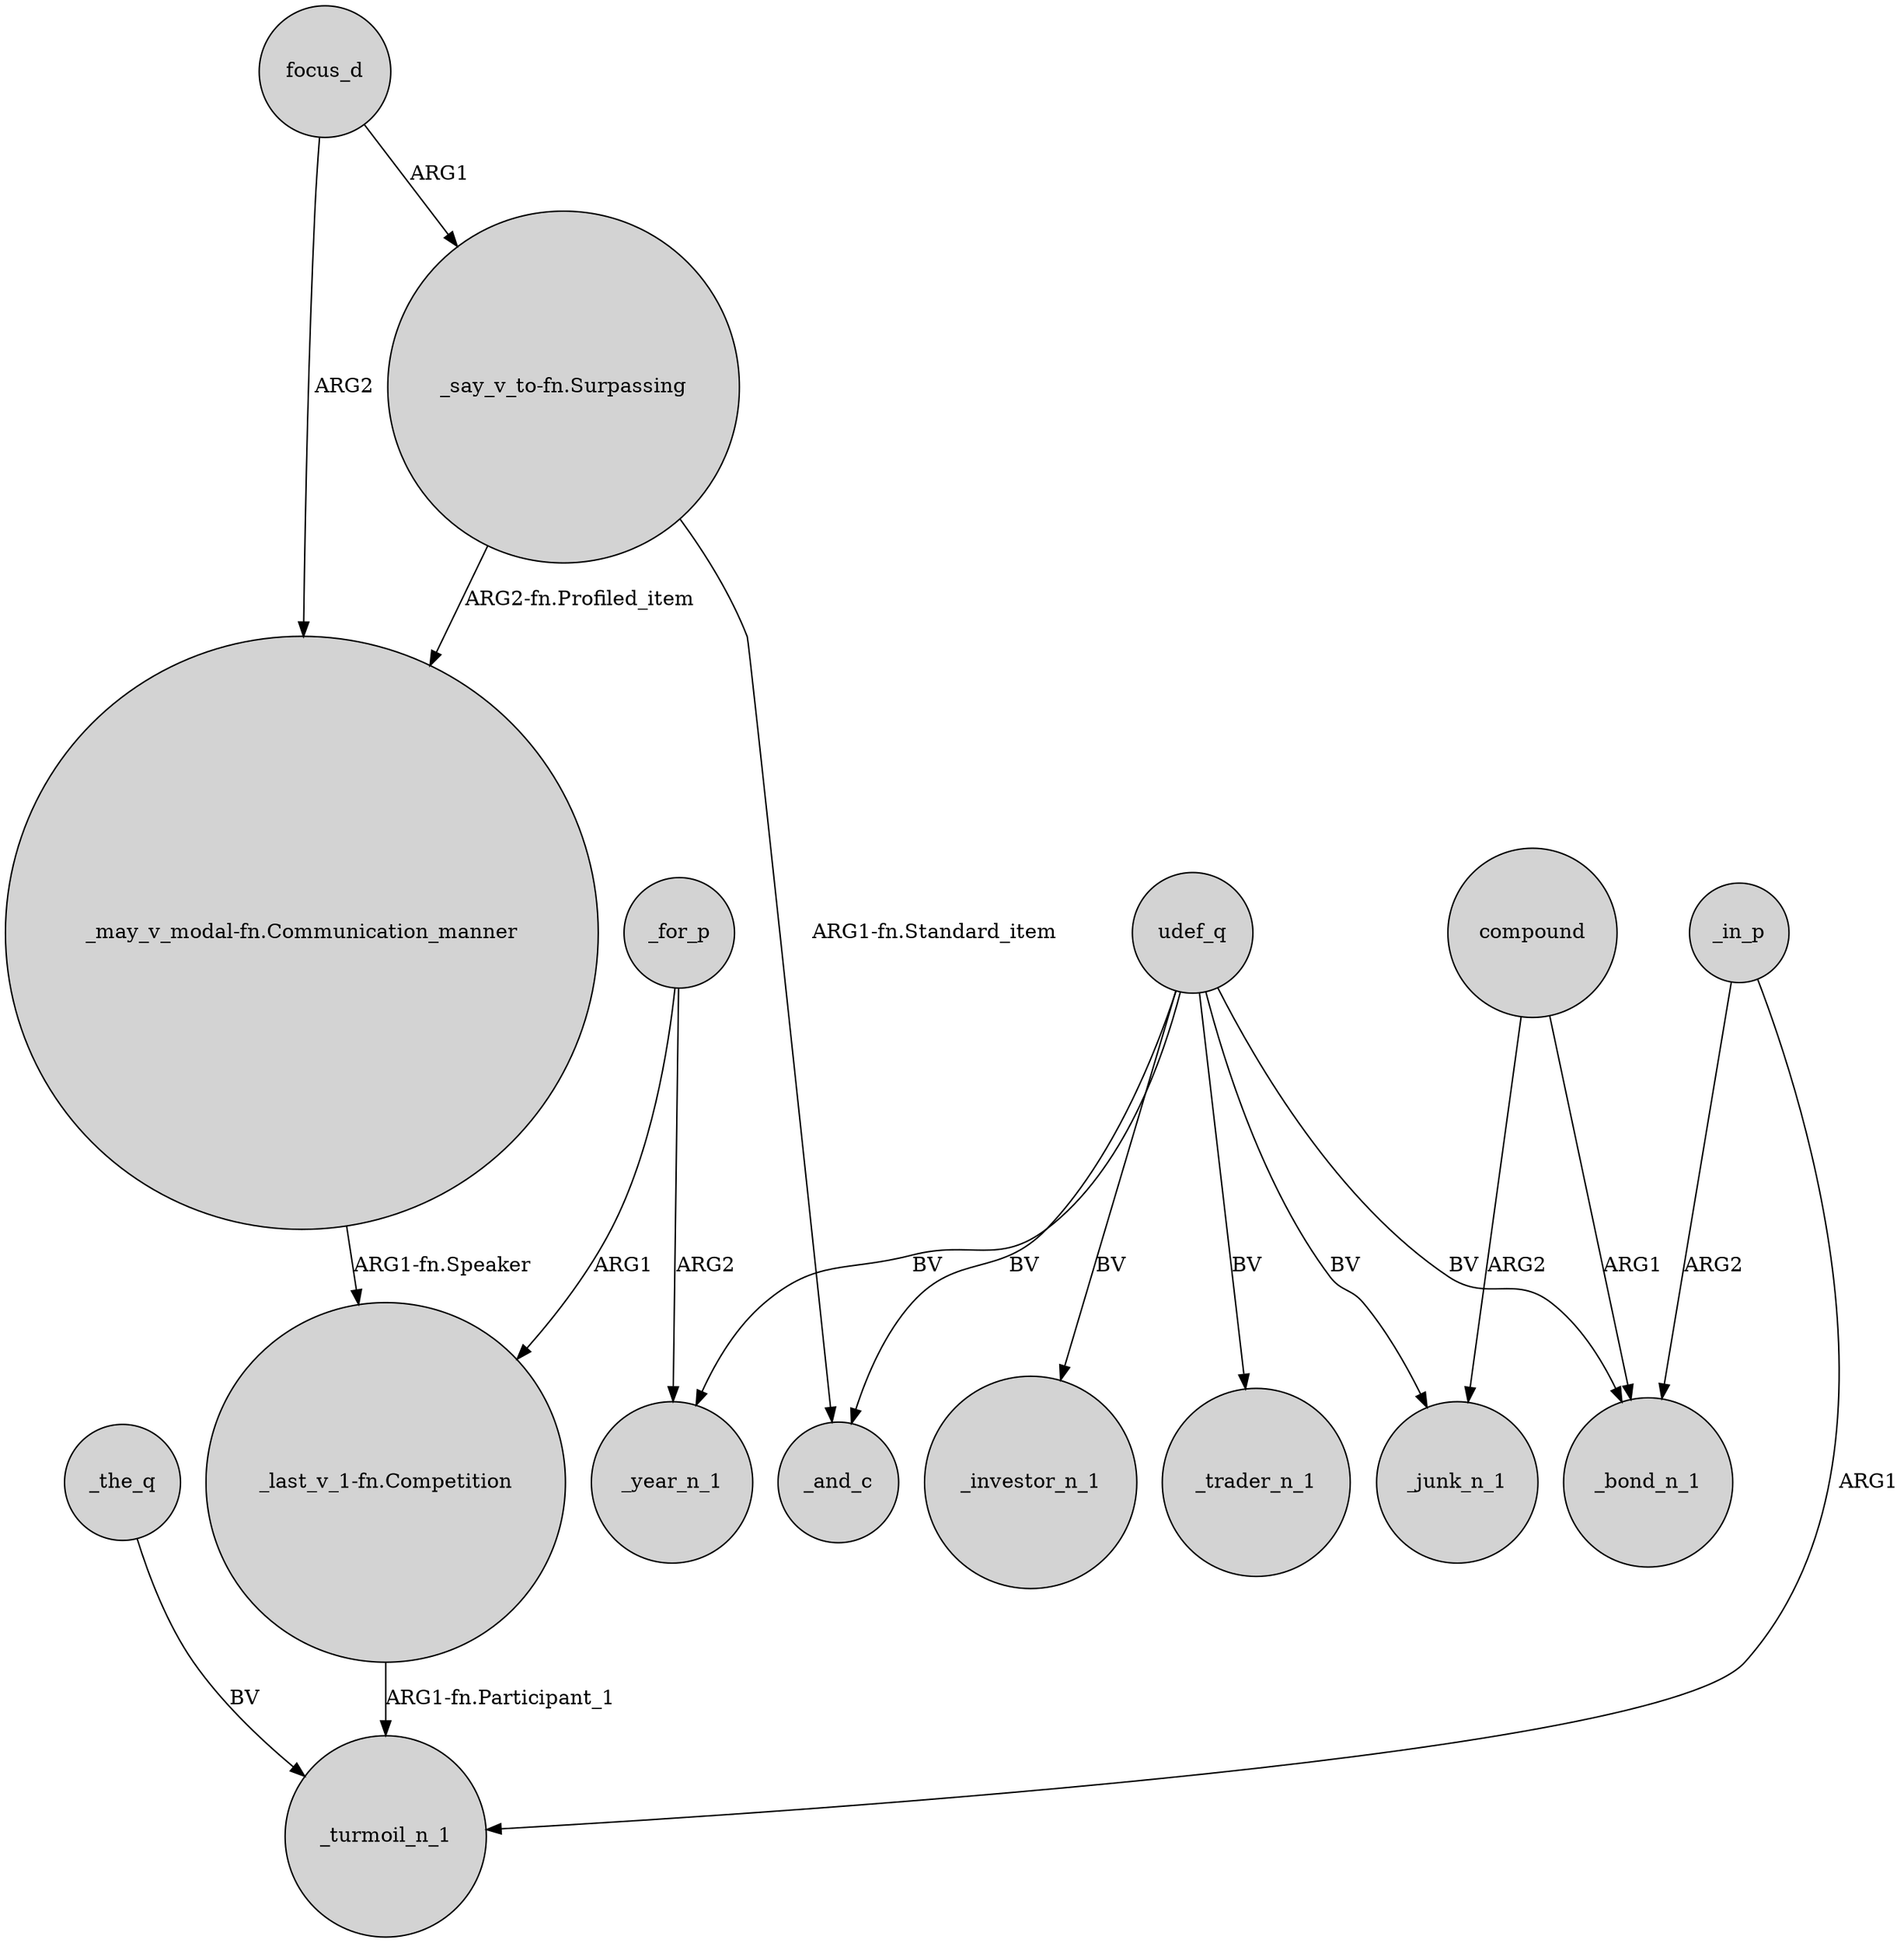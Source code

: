 digraph {
	node [shape=circle style=filled]
	_the_q -> _turmoil_n_1 [label=BV]
	_for_p -> "_last_v_1-fn.Competition" [label=ARG1]
	udef_q -> _bond_n_1 [label=BV]
	compound -> _bond_n_1 [label=ARG1]
	compound -> _junk_n_1 [label=ARG2]
	focus_d -> "_may_v_modal-fn.Communication_manner" [label=ARG2]
	udef_q -> _and_c [label=BV]
	udef_q -> _trader_n_1 [label=BV]
	"_say_v_to-fn.Surpassing" -> _and_c [label="ARG1-fn.Standard_item"]
	"_may_v_modal-fn.Communication_manner" -> "_last_v_1-fn.Competition" [label="ARG1-fn.Speaker"]
	_in_p -> _turmoil_n_1 [label=ARG1]
	_in_p -> _bond_n_1 [label=ARG2]
	udef_q -> _junk_n_1 [label=BV]
	focus_d -> "_say_v_to-fn.Surpassing" [label=ARG1]
	udef_q -> _year_n_1 [label=BV]
	_for_p -> _year_n_1 [label=ARG2]
	"_say_v_to-fn.Surpassing" -> "_may_v_modal-fn.Communication_manner" [label="ARG2-fn.Profiled_item"]
	udef_q -> _investor_n_1 [label=BV]
	"_last_v_1-fn.Competition" -> _turmoil_n_1 [label="ARG1-fn.Participant_1"]
}
